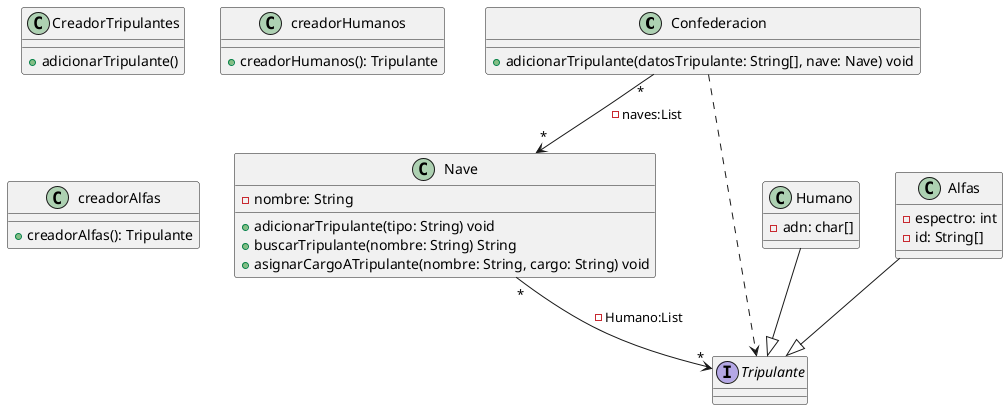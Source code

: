 @startuml 
class Confederacion {
    +adicionarTripulante(datosTripulante: String[], nave: Nave) void
}

class Nave {
    -nombre: String
    +adicionarTripulante(tipo: String) void
    ' +adicionarTripulanteAlfa(tripulante: TripulanteAlfa) void
    +buscarTripulante(nombre: String) String
    +asignarCargoATripulante(nombre: String, cargo: String) void
}

interface Tripulante {

}

class Humano {
    -adn: char[]
}

class Alfas {
    -espectro: int
    -id: String[]
}

class CreadorTripulantes {
    +adicionarTripulante()
}

class creadorHumanos {
    +creadorHumanos(): Tripulante
}

class creadorAlfas {
    +creadorAlfas(): Tripulante
}

Confederacion "*" --> "*" Nave : -naves:List
Nave "*" --> "*" Tripulante : -Humano:List

Humano --|> Tripulante
Alfas --|> Tripulante

Confederacion ..> Tripulante

@enduml